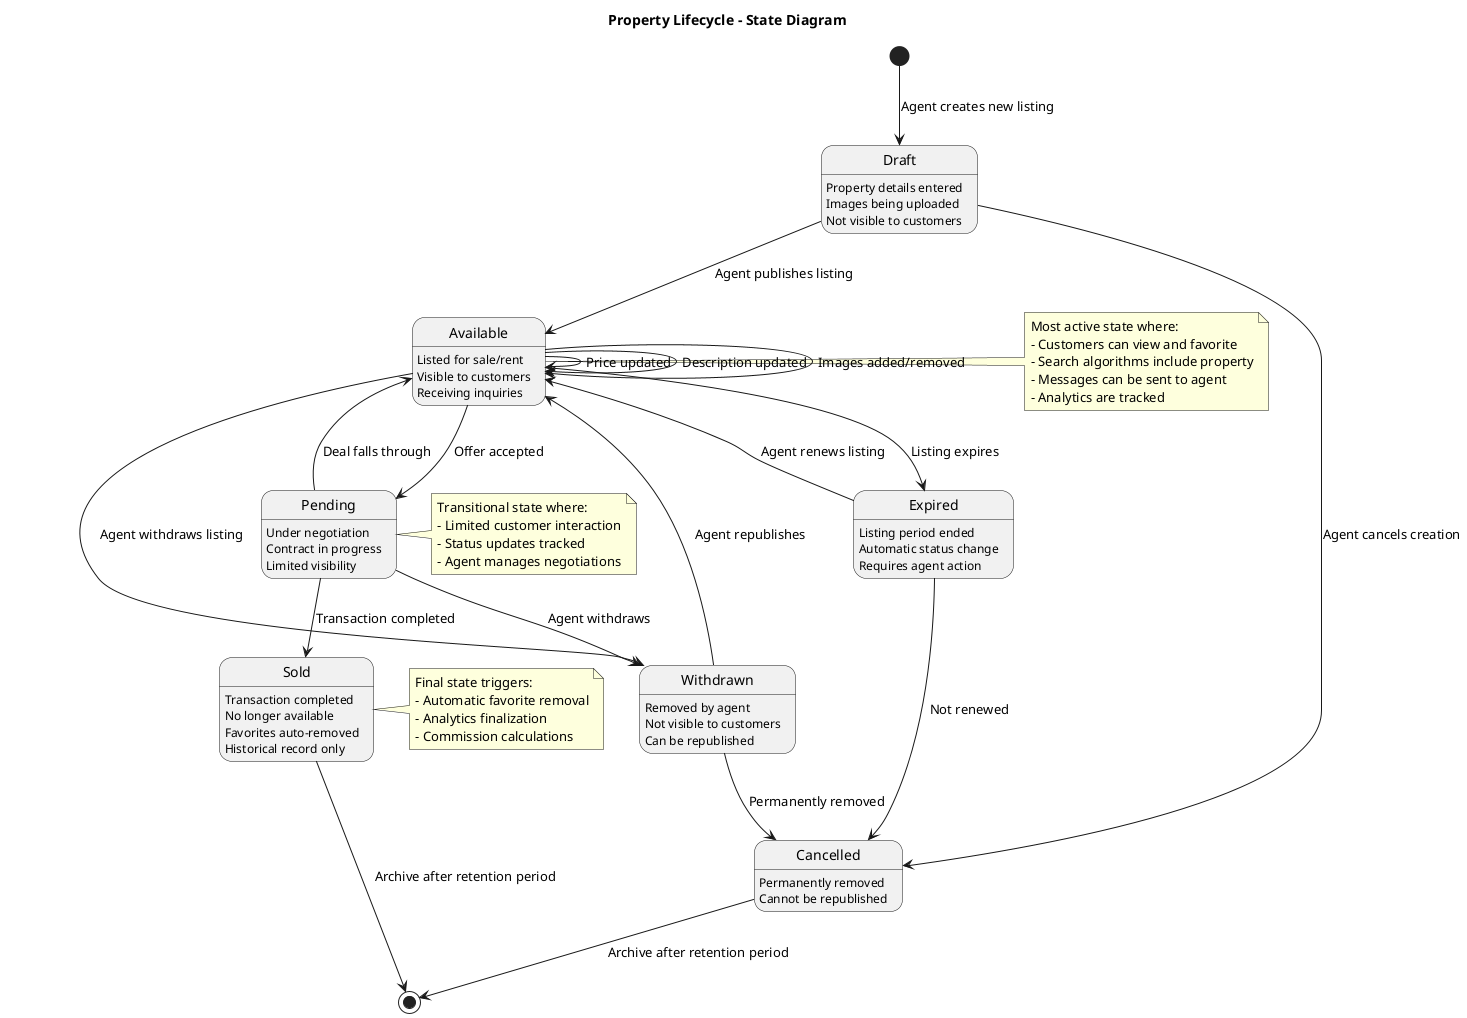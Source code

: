 @startuml Property_State_Diagram

title Property Lifecycle - State Diagram

[*] --> Draft : Agent creates new listing

state Draft {
    Draft : Property details entered
    Draft : Images being uploaded
    Draft : Not visible to customers
}

Draft --> Available : Agent publishes listing
Draft --> Cancelled : Agent cancels creation

state Available {
    Available : Listed for sale/rent
    Available : Visible to customers
    Available : Receiving inquiries
    Available --> Available : Price updated
    Available --> Available : Description updated
    Available --> Available : Images added/removed
}

Available --> Pending : Offer accepted
Available --> Withdrawn : Agent withdraws listing
Available --> Expired : Listing expires

state Pending {
    Pending : Under negotiation
    Pending : Contract in progress
    Pending : Limited visibility
}

Pending --> Available : Deal falls through
Pending --> Sold : Transaction completed
Pending --> Withdrawn : Agent withdraws

state Sold {
    Sold : Transaction completed
    Sold : No longer available
    Sold : Favorites auto-removed
    Sold : Historical record only
}

state Withdrawn {
    Withdrawn : Removed by agent
    Withdrawn : Not visible to customers
    Withdrawn : Can be republished
}

Withdrawn --> Available : Agent republishes
Withdrawn --> Cancelled : Permanently removed

state Expired {
    Expired : Listing period ended
    Expired : Automatic status change
    Expired : Requires agent action
}

Expired --> Available : Agent renews listing
Expired --> Cancelled : Not renewed

state Cancelled {
    Cancelled : Permanently removed
    Cancelled : Cannot be republished
}

Sold --> [*] : Archive after retention period
Cancelled --> [*] : Archive after retention period

note right of Available
    Most active state where:
    - Customers can view and favorite
    - Search algorithms include property
    - Messages can be sent to agent
    - Analytics are tracked
end note

note right of Pending
    Transitional state where:
    - Limited customer interaction
    - Status updates tracked
    - Agent manages negotiations
end note

note right of Sold
    Final state triggers:
    - Automatic favorite removal
    - Analytics finalization
    - Commission calculations
end note

@enduml
